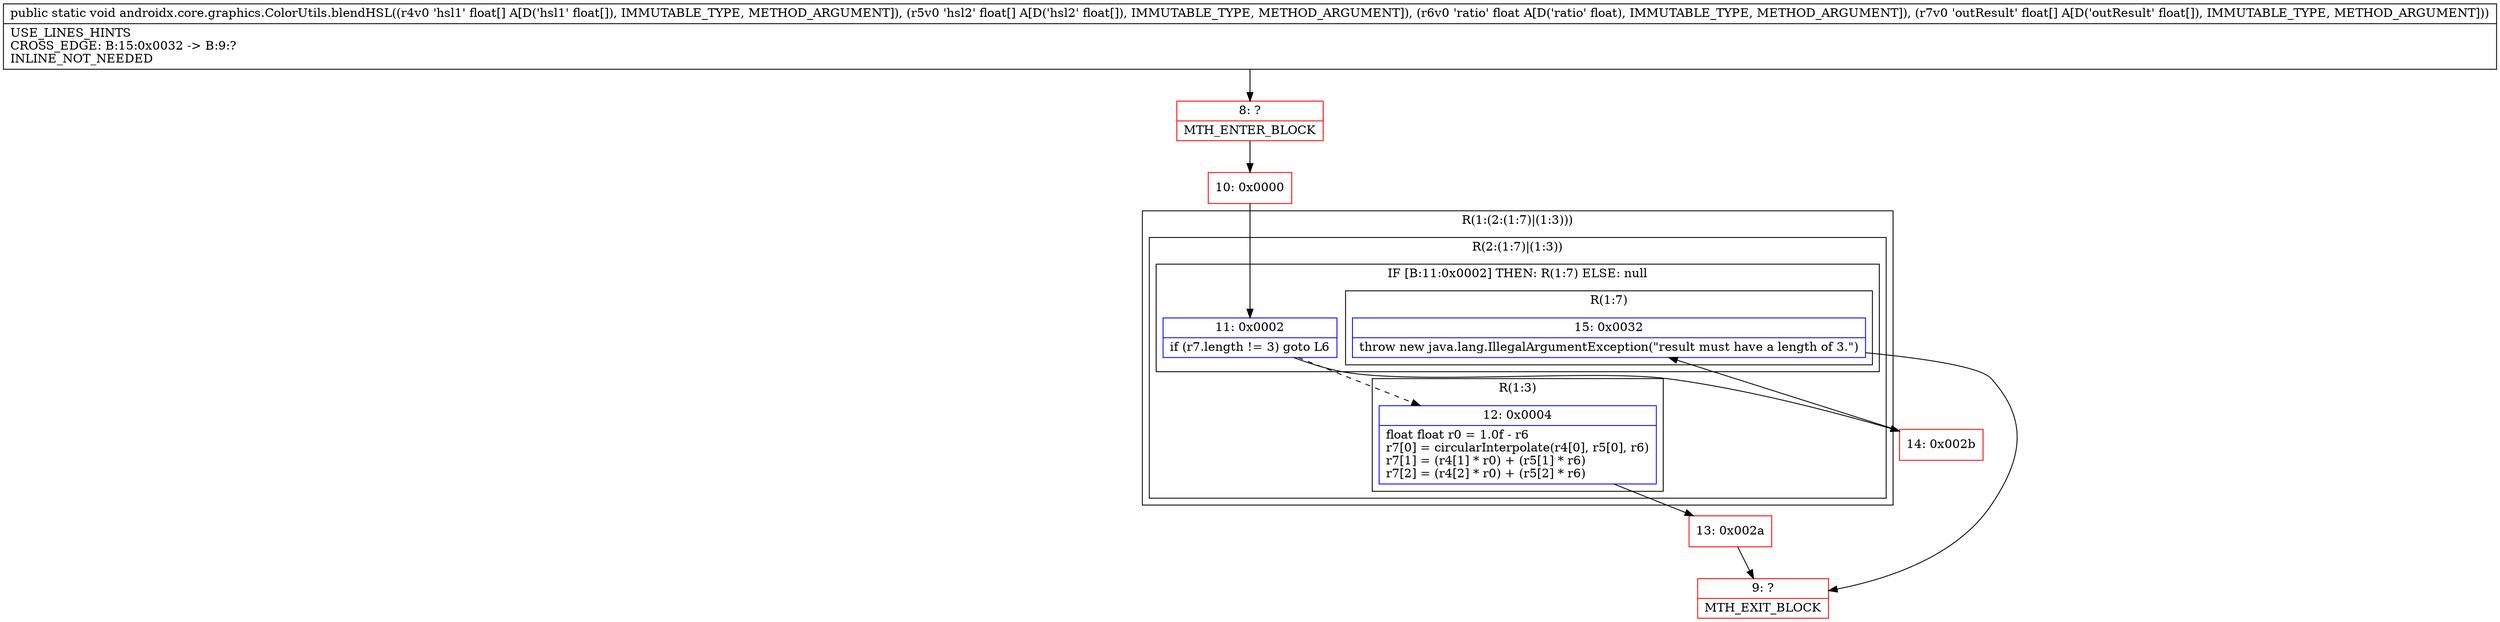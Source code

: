 digraph "CFG forandroidx.core.graphics.ColorUtils.blendHSL([F[FF[F)V" {
subgraph cluster_Region_1918131886 {
label = "R(1:(2:(1:7)|(1:3)))";
node [shape=record,color=blue];
subgraph cluster_Region_865771542 {
label = "R(2:(1:7)|(1:3))";
node [shape=record,color=blue];
subgraph cluster_IfRegion_347619694 {
label = "IF [B:11:0x0002] THEN: R(1:7) ELSE: null";
node [shape=record,color=blue];
Node_11 [shape=record,label="{11\:\ 0x0002|if (r7.length != 3) goto L6\l}"];
subgraph cluster_Region_1648891685 {
label = "R(1:7)";
node [shape=record,color=blue];
Node_15 [shape=record,label="{15\:\ 0x0032|throw new java.lang.IllegalArgumentException(\"result must have a length of 3.\")\l}"];
}
}
subgraph cluster_Region_933612431 {
label = "R(1:3)";
node [shape=record,color=blue];
Node_12 [shape=record,label="{12\:\ 0x0004|float float r0 = 1.0f \- r6\lr7[0] = circularInterpolate(r4[0], r5[0], r6)\lr7[1] = (r4[1] * r0) + (r5[1] * r6)\lr7[2] = (r4[2] * r0) + (r5[2] * r6)\l}"];
}
}
}
Node_8 [shape=record,color=red,label="{8\:\ ?|MTH_ENTER_BLOCK\l}"];
Node_10 [shape=record,color=red,label="{10\:\ 0x0000}"];
Node_13 [shape=record,color=red,label="{13\:\ 0x002a}"];
Node_9 [shape=record,color=red,label="{9\:\ ?|MTH_EXIT_BLOCK\l}"];
Node_14 [shape=record,color=red,label="{14\:\ 0x002b}"];
MethodNode[shape=record,label="{public static void androidx.core.graphics.ColorUtils.blendHSL((r4v0 'hsl1' float[] A[D('hsl1' float[]), IMMUTABLE_TYPE, METHOD_ARGUMENT]), (r5v0 'hsl2' float[] A[D('hsl2' float[]), IMMUTABLE_TYPE, METHOD_ARGUMENT]), (r6v0 'ratio' float A[D('ratio' float), IMMUTABLE_TYPE, METHOD_ARGUMENT]), (r7v0 'outResult' float[] A[D('outResult' float[]), IMMUTABLE_TYPE, METHOD_ARGUMENT]))  | USE_LINES_HINTS\lCROSS_EDGE: B:15:0x0032 \-\> B:9:?\lINLINE_NOT_NEEDED\l}"];
MethodNode -> Node_8;Node_11 -> Node_12[style=dashed];
Node_11 -> Node_14;
Node_15 -> Node_9;
Node_12 -> Node_13;
Node_8 -> Node_10;
Node_10 -> Node_11;
Node_13 -> Node_9;
Node_14 -> Node_15;
}

